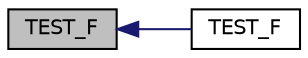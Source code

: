 digraph "TEST_F"
{
  edge [fontname="Helvetica",fontsize="10",labelfontname="Helvetica",labelfontsize="10"];
  node [fontname="Helvetica",fontsize="10",shape=record];
  rankdir="LR";
  Node281 [label="TEST_F",height=0.2,width=0.4,color="black", fillcolor="grey75", style="filled", fontcolor="black"];
  Node281 -> Node282 [dir="back",color="midnightblue",fontsize="10",style="solid",fontname="Helvetica"];
  Node282 [label="TEST_F",height=0.2,width=0.4,color="black", fillcolor="white", style="filled",URL="$de/db0/gtest__output__test___8cc.html#abec150ac715359c89fde1102cfc300d2"];
}
